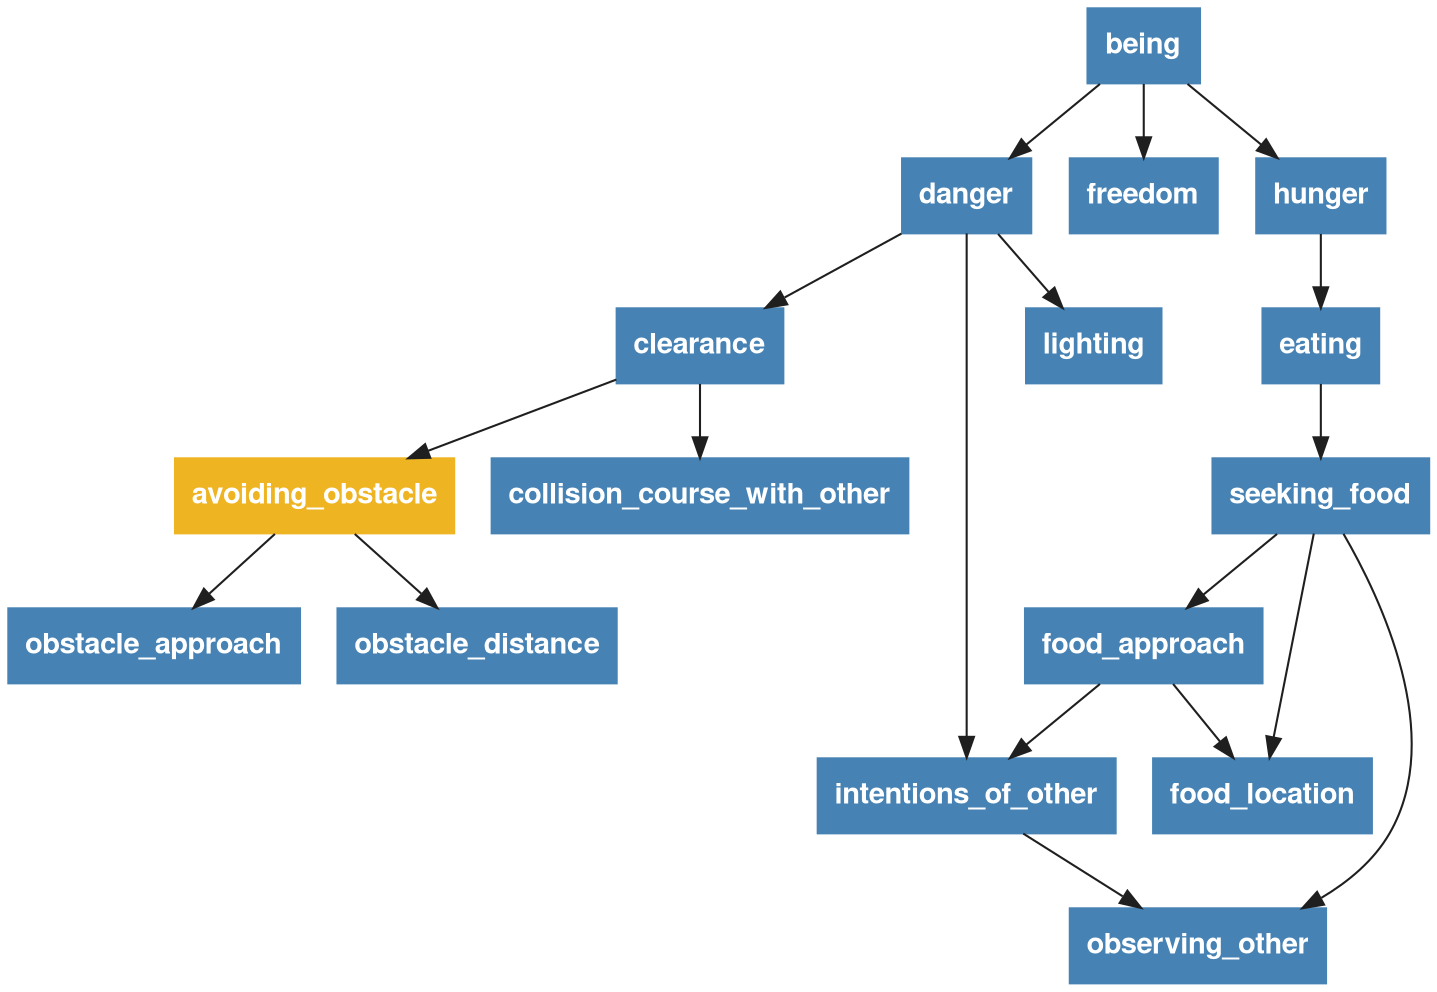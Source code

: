 digraph G {

  v0 [label="avoiding_obstacle",fontname="helvetica bold",style="filled",fillcolor="goldenrod2",color="goldenrod2",fontcolor="white",shape="box"]
  v1 [label="being",fontname="helvetica bold",style="filled",fillcolor="steelblue",color="steelblue",fontcolor="white",shape="box"]
  v2 [label="clearance",fontname="helvetica bold",style="filled",fillcolor="steelblue",color="steelblue",fontcolor="white",shape="box"]
  v3 [label="collision_course_with_other",fontname="helvetica bold",style="filled",fillcolor="steelblue",color="steelblue",fontcolor="white",shape="box"]
  v4 [label="danger",fontname="helvetica bold",style="filled",fillcolor="steelblue",color="steelblue",fontcolor="white",shape="box"]
  v5 [label="eating",fontname="helvetica bold",style="filled",fillcolor="steelblue",color="steelblue",fontcolor="white",shape="box"]
  v6 [label="food_approach",fontname="helvetica bold",style="filled",fillcolor="steelblue",color="steelblue",fontcolor="white",shape="box"]
  v7 [label="freedom",fontname="helvetica bold",style="filled",fillcolor="steelblue",color="steelblue",fontcolor="white",shape="box"]
  v8 [label="hunger",fontname="helvetica bold",style="filled",fillcolor="steelblue",color="steelblue",fontcolor="white",shape="box"]
  v9 [label="intentions_of_other",fontname="helvetica bold",style="filled",fillcolor="steelblue",color="steelblue",fontcolor="white",shape="box"]
  v10 [label="lighting",fontname="helvetica bold",style="filled",fillcolor="steelblue",color="steelblue",fontcolor="white",shape="box"]
  v11 [label="observing_other",fontname="helvetica bold",style="filled",fillcolor="steelblue",color="steelblue",fontcolor="white",shape="box"]
  v12 [label="obstacle_approach",fontname="helvetica bold",style="filled",fillcolor="steelblue",color="steelblue",fontcolor="white",shape="box"]
  v13 [label="obstacle_distance",fontname="helvetica bold",style="filled",fillcolor="steelblue",color="steelblue",fontcolor="white",shape="box"]
  v14 [label="seeking_food",fontname="helvetica bold",style="filled",fillcolor="steelblue",color="steelblue",fontcolor="white",shape="box"]
  v15 [label="food_location",fontname="helvetica bold",style="filled",fillcolor="steelblue",color="steelblue",fontcolor="white",shape="box"]

  v0 -> v12 [color="gray12"]
  v0 -> v13 [color="gray12"]
  v1 -> v4 [color="gray12"]
  v1 -> v8 [color="gray12"]
  v1 -> v7 [color="gray12"]
  v2 -> v0 [color="gray12"]
  v2 -> v3 [color="gray12"]
  v4 -> v2 [color="gray12"]
  v4 -> v10 [color="gray12"]
  v4 -> v9 [color="gray12"]
  v5 -> v14 [color="gray12"]
  v6 -> v9 [color="gray12"]
  v6 -> v15 [color="gray12"]
  v8 -> v5 [color="gray12"]
  v9 -> v11 [color="gray12"]
  v14 -> v6 [color="gray12"]
  v14 -> v15 [color="gray12"]
  v14 -> v11 [color="gray12"]

}